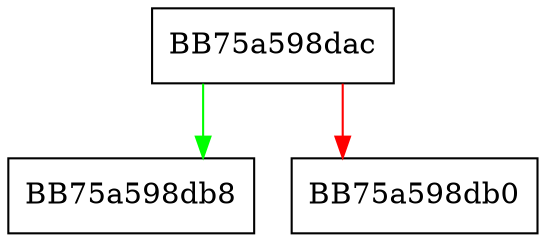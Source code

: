 digraph CIRCULAR_QUEUE_get_storage_size {
  node [shape="box"];
  graph [splines=ortho];
  BB75a598dac -> BB75a598db8 [color="green"];
  BB75a598dac -> BB75a598db0 [color="red"];
}